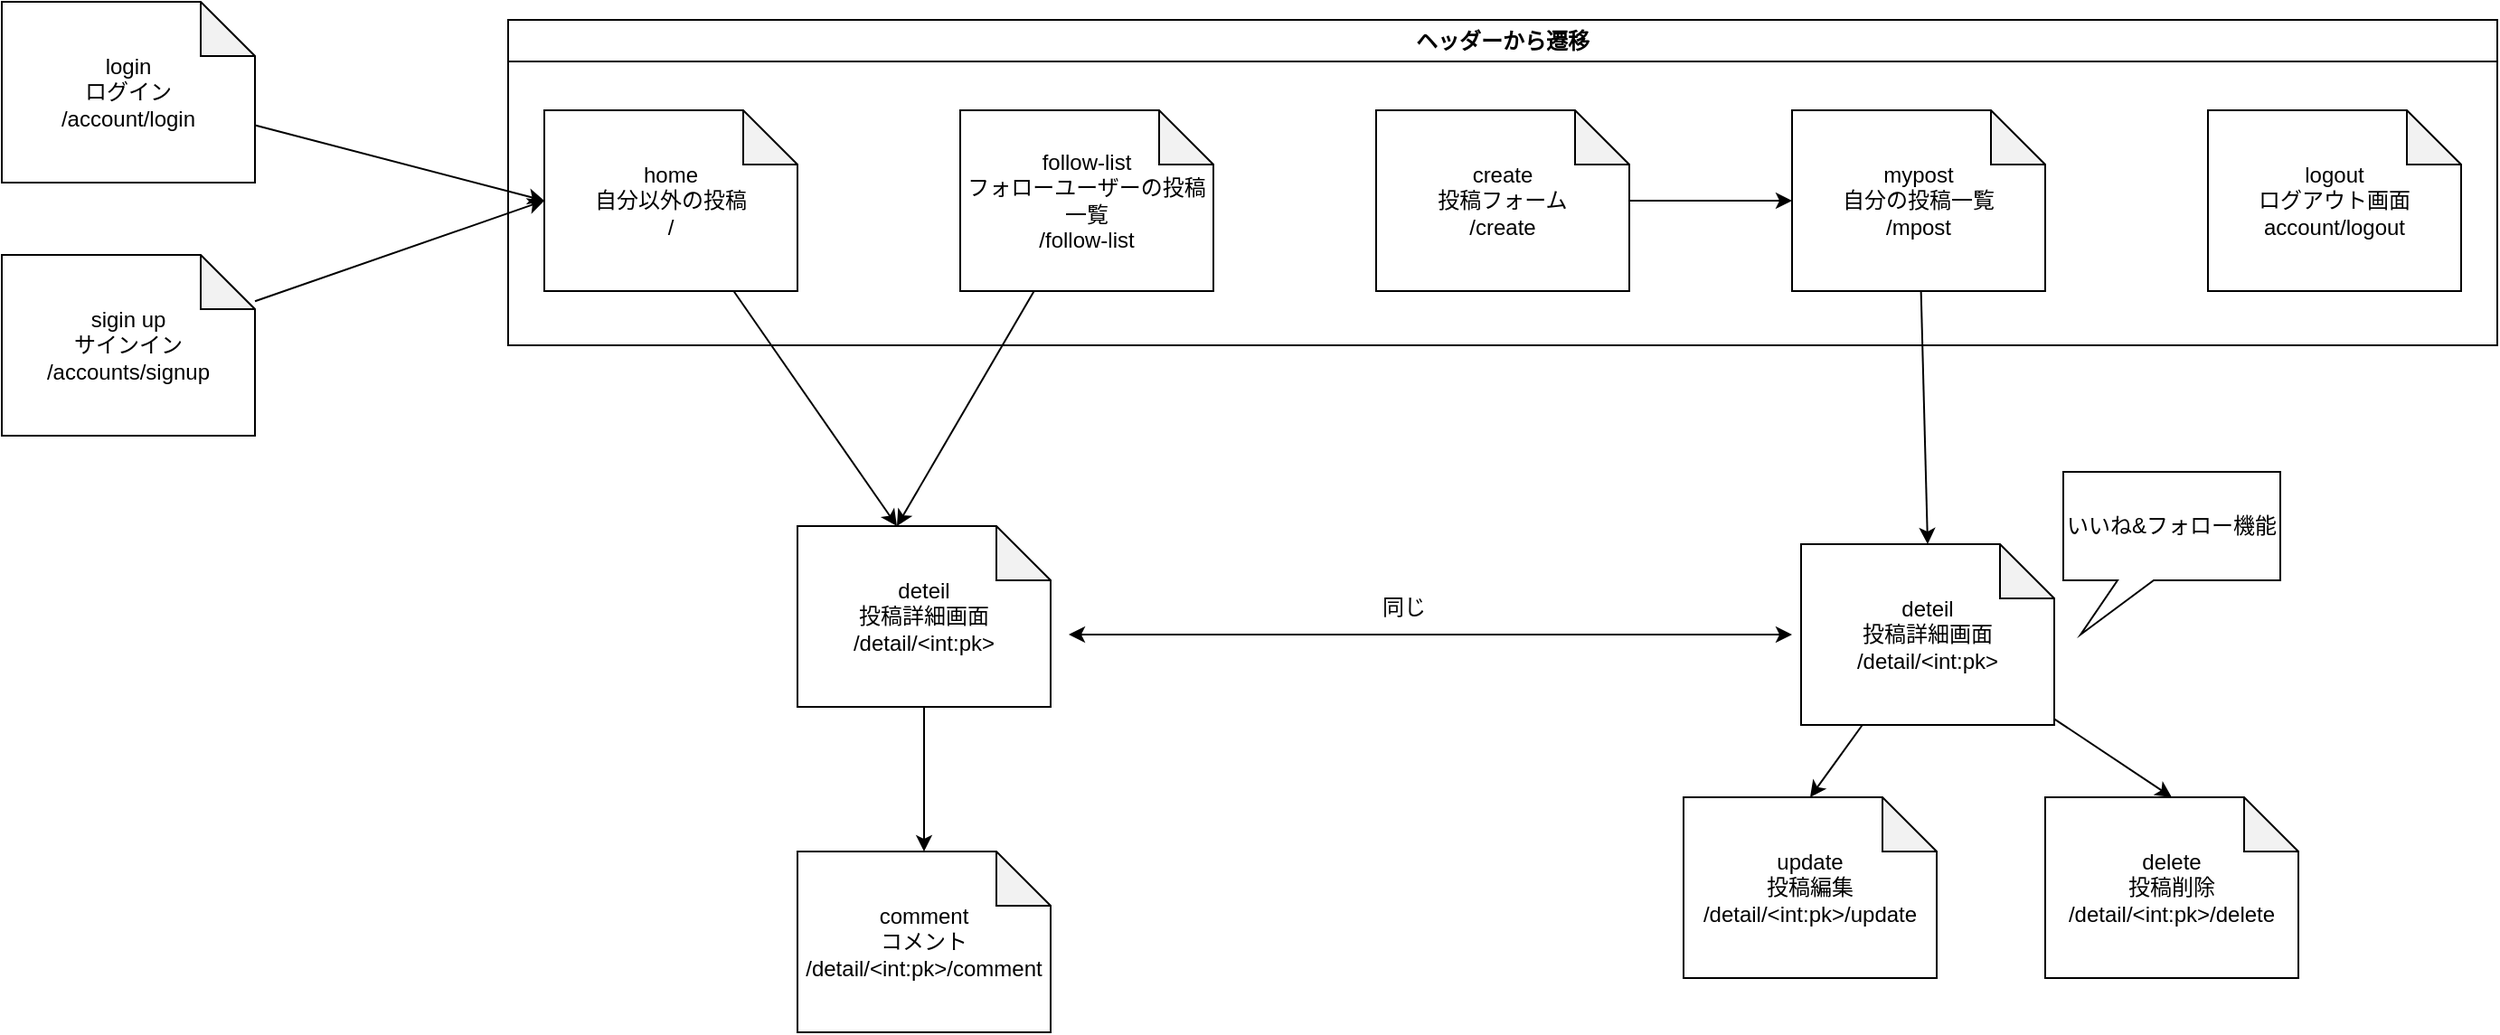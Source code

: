 <mxfile>
    <diagram id="6JSdUaTFQvJXgTUaNeqF" name="Page-1">
        <mxGraphModel dx="1173" dy="460" grid="1" gridSize="10" guides="1" tooltips="1" connect="1" arrows="1" fold="1" page="1" pageScale="1" pageWidth="850" pageHeight="1100" math="0" shadow="0">
            <root>
                <mxCell id="0"/>
                <mxCell id="1" parent="0"/>
                <mxCell id="5" style="edgeStyle=none;html=1;entryX=0;entryY=0.5;entryDx=0;entryDy=0;entryPerimeter=0;" edge="1" parent="1" source="2" target="4">
                    <mxGeometry relative="1" as="geometry"/>
                </mxCell>
                <mxCell id="2" value="login&lt;br&gt;ログイン&lt;br&gt;/account/login" style="shape=note;whiteSpace=wrap;html=1;backgroundOutline=1;darkOpacity=0.05;" vertex="1" parent="1">
                    <mxGeometry x="210" y="90" width="140" height="100" as="geometry"/>
                </mxCell>
                <mxCell id="6" style="edgeStyle=none;html=1;" edge="1" parent="1" source="3">
                    <mxGeometry relative="1" as="geometry">
                        <mxPoint x="510" y="200" as="targetPoint"/>
                    </mxGeometry>
                </mxCell>
                <mxCell id="3" value="sigin up&lt;br&gt;サインイン&lt;br&gt;/accounts/signup" style="shape=note;whiteSpace=wrap;html=1;backgroundOutline=1;darkOpacity=0.05;" vertex="1" parent="1">
                    <mxGeometry x="210" y="230" width="140" height="100" as="geometry"/>
                </mxCell>
                <mxCell id="33" style="edgeStyle=none;html=1;entryX=0;entryY=0;entryDx=55;entryDy=0;entryPerimeter=0;" edge="1" parent="1" source="4" target="24">
                    <mxGeometry relative="1" as="geometry"/>
                </mxCell>
                <mxCell id="4" value="home&lt;br&gt;自分以外の投稿&lt;br&gt;/" style="shape=note;whiteSpace=wrap;html=1;backgroundOutline=1;darkOpacity=0.05;" vertex="1" parent="1">
                    <mxGeometry x="510" y="150" width="140" height="100" as="geometry"/>
                </mxCell>
                <mxCell id="18" style="edgeStyle=none;html=1;entryX=0.5;entryY=0;entryDx=0;entryDy=0;entryPerimeter=0;" edge="1" parent="1" source="7" target="17">
                    <mxGeometry relative="1" as="geometry"/>
                </mxCell>
                <mxCell id="20" style="edgeStyle=none;html=1;entryX=0.5;entryY=0;entryDx=0;entryDy=0;entryPerimeter=0;" edge="1" parent="1" source="7" target="19">
                    <mxGeometry relative="1" as="geometry"/>
                </mxCell>
                <mxCell id="7" value="deteil&lt;br&gt;投稿詳細画面&lt;br&gt;/detail/&amp;lt;int:pk&amp;gt;" style="shape=note;whiteSpace=wrap;html=1;backgroundOutline=1;darkOpacity=0.05;" vertex="1" parent="1">
                    <mxGeometry x="1205" y="390" width="140" height="100" as="geometry"/>
                </mxCell>
                <mxCell id="26" style="edgeStyle=none;html=1;entryX=0;entryY=0;entryDx=55;entryDy=0;entryPerimeter=0;" edge="1" parent="1" source="11" target="24">
                    <mxGeometry relative="1" as="geometry"/>
                </mxCell>
                <mxCell id="11" value="follow-list&lt;br&gt;フォローユーザーの投稿一覧&lt;br&gt;/follow-list" style="shape=note;whiteSpace=wrap;html=1;backgroundOutline=1;darkOpacity=0.05;" vertex="1" parent="1">
                    <mxGeometry x="740" y="150" width="140" height="100" as="geometry"/>
                </mxCell>
                <mxCell id="23" style="edgeStyle=none;html=1;entryX=0;entryY=0.5;entryDx=0;entryDy=0;entryPerimeter=0;" edge="1" parent="1" source="15" target="16">
                    <mxGeometry relative="1" as="geometry"/>
                </mxCell>
                <mxCell id="15" value="create&lt;br&gt;投稿フォーム&lt;br&gt;/create" style="shape=note;whiteSpace=wrap;html=1;backgroundOutline=1;darkOpacity=0.05;" vertex="1" parent="1">
                    <mxGeometry x="970" y="150" width="140" height="100" as="geometry"/>
                </mxCell>
                <mxCell id="25" style="edgeStyle=none;html=1;entryX=0.5;entryY=0;entryDx=0;entryDy=0;entryPerimeter=0;" edge="1" parent="1" source="16" target="7">
                    <mxGeometry relative="1" as="geometry"/>
                </mxCell>
                <mxCell id="16" value="mypost&lt;br&gt;自分の投稿一覧&lt;br&gt;/mpost" style="shape=note;whiteSpace=wrap;html=1;backgroundOutline=1;darkOpacity=0.05;" vertex="1" parent="1">
                    <mxGeometry x="1200" y="150" width="140" height="100" as="geometry"/>
                </mxCell>
                <mxCell id="17" value="update&lt;br&gt;投稿編集&lt;br&gt;/detail/&amp;lt;int:pk&amp;gt;/update" style="shape=note;whiteSpace=wrap;html=1;backgroundOutline=1;darkOpacity=0.05;" vertex="1" parent="1">
                    <mxGeometry x="1140" y="530" width="140" height="100" as="geometry"/>
                </mxCell>
                <mxCell id="19" value="delete&lt;br&gt;投稿削除&lt;br&gt;/detail/&amp;lt;int:pk&amp;gt;/delete" style="shape=note;whiteSpace=wrap;html=1;backgroundOutline=1;darkOpacity=0.05;" vertex="1" parent="1">
                    <mxGeometry x="1340" y="530" width="140" height="100" as="geometry"/>
                </mxCell>
                <mxCell id="21" value="comment&lt;br&gt;コメント&lt;br&gt;/detail/&amp;lt;int:pk&amp;gt;/comment" style="shape=note;whiteSpace=wrap;html=1;backgroundOutline=1;darkOpacity=0.05;" vertex="1" parent="1">
                    <mxGeometry x="650" y="560" width="140" height="100" as="geometry"/>
                </mxCell>
                <mxCell id="32" style="edgeStyle=none;html=1;entryX=0.5;entryY=0;entryDx=0;entryDy=0;entryPerimeter=0;" edge="1" parent="1" source="24" target="21">
                    <mxGeometry relative="1" as="geometry"/>
                </mxCell>
                <mxCell id="24" value="deteil&lt;br&gt;投稿詳細画面&lt;br&gt;/detail/&amp;lt;int:pk&amp;gt;" style="shape=note;whiteSpace=wrap;html=1;backgroundOutline=1;darkOpacity=0.05;" vertex="1" parent="1">
                    <mxGeometry x="650" y="380" width="140" height="100" as="geometry"/>
                </mxCell>
                <mxCell id="28" value="ヘッダーから遷移" style="swimlane;whiteSpace=wrap;html=1;" vertex="1" parent="1">
                    <mxGeometry x="490" y="100" width="1100" height="180" as="geometry"/>
                </mxCell>
                <mxCell id="31" value="logout&lt;br&gt;ログアウト画面&lt;br&gt;account/logout" style="shape=note;whiteSpace=wrap;html=1;backgroundOutline=1;darkOpacity=0.05;" vertex="1" parent="28">
                    <mxGeometry x="940" y="50" width="140" height="100" as="geometry"/>
                </mxCell>
                <mxCell id="34" value="" style="endArrow=classic;startArrow=classic;html=1;" edge="1" parent="1">
                    <mxGeometry width="50" height="50" relative="1" as="geometry">
                        <mxPoint x="800" y="440" as="sourcePoint"/>
                        <mxPoint x="1200" y="440" as="targetPoint"/>
                    </mxGeometry>
                </mxCell>
                <mxCell id="35" value="同じ" style="text;html=1;align=center;verticalAlign=middle;resizable=0;points=[];autosize=1;strokeColor=none;fillColor=none;" vertex="1" parent="1">
                    <mxGeometry x="960" y="410" width="50" height="30" as="geometry"/>
                </mxCell>
                <mxCell id="36" value="いいね&amp;amp;フォロー機能" style="shape=callout;whiteSpace=wrap;html=1;perimeter=calloutPerimeter;position2=0.08;size=30;position=0.25;" vertex="1" parent="1">
                    <mxGeometry x="1350" y="350" width="120" height="90" as="geometry"/>
                </mxCell>
            </root>
        </mxGraphModel>
    </diagram>
</mxfile>